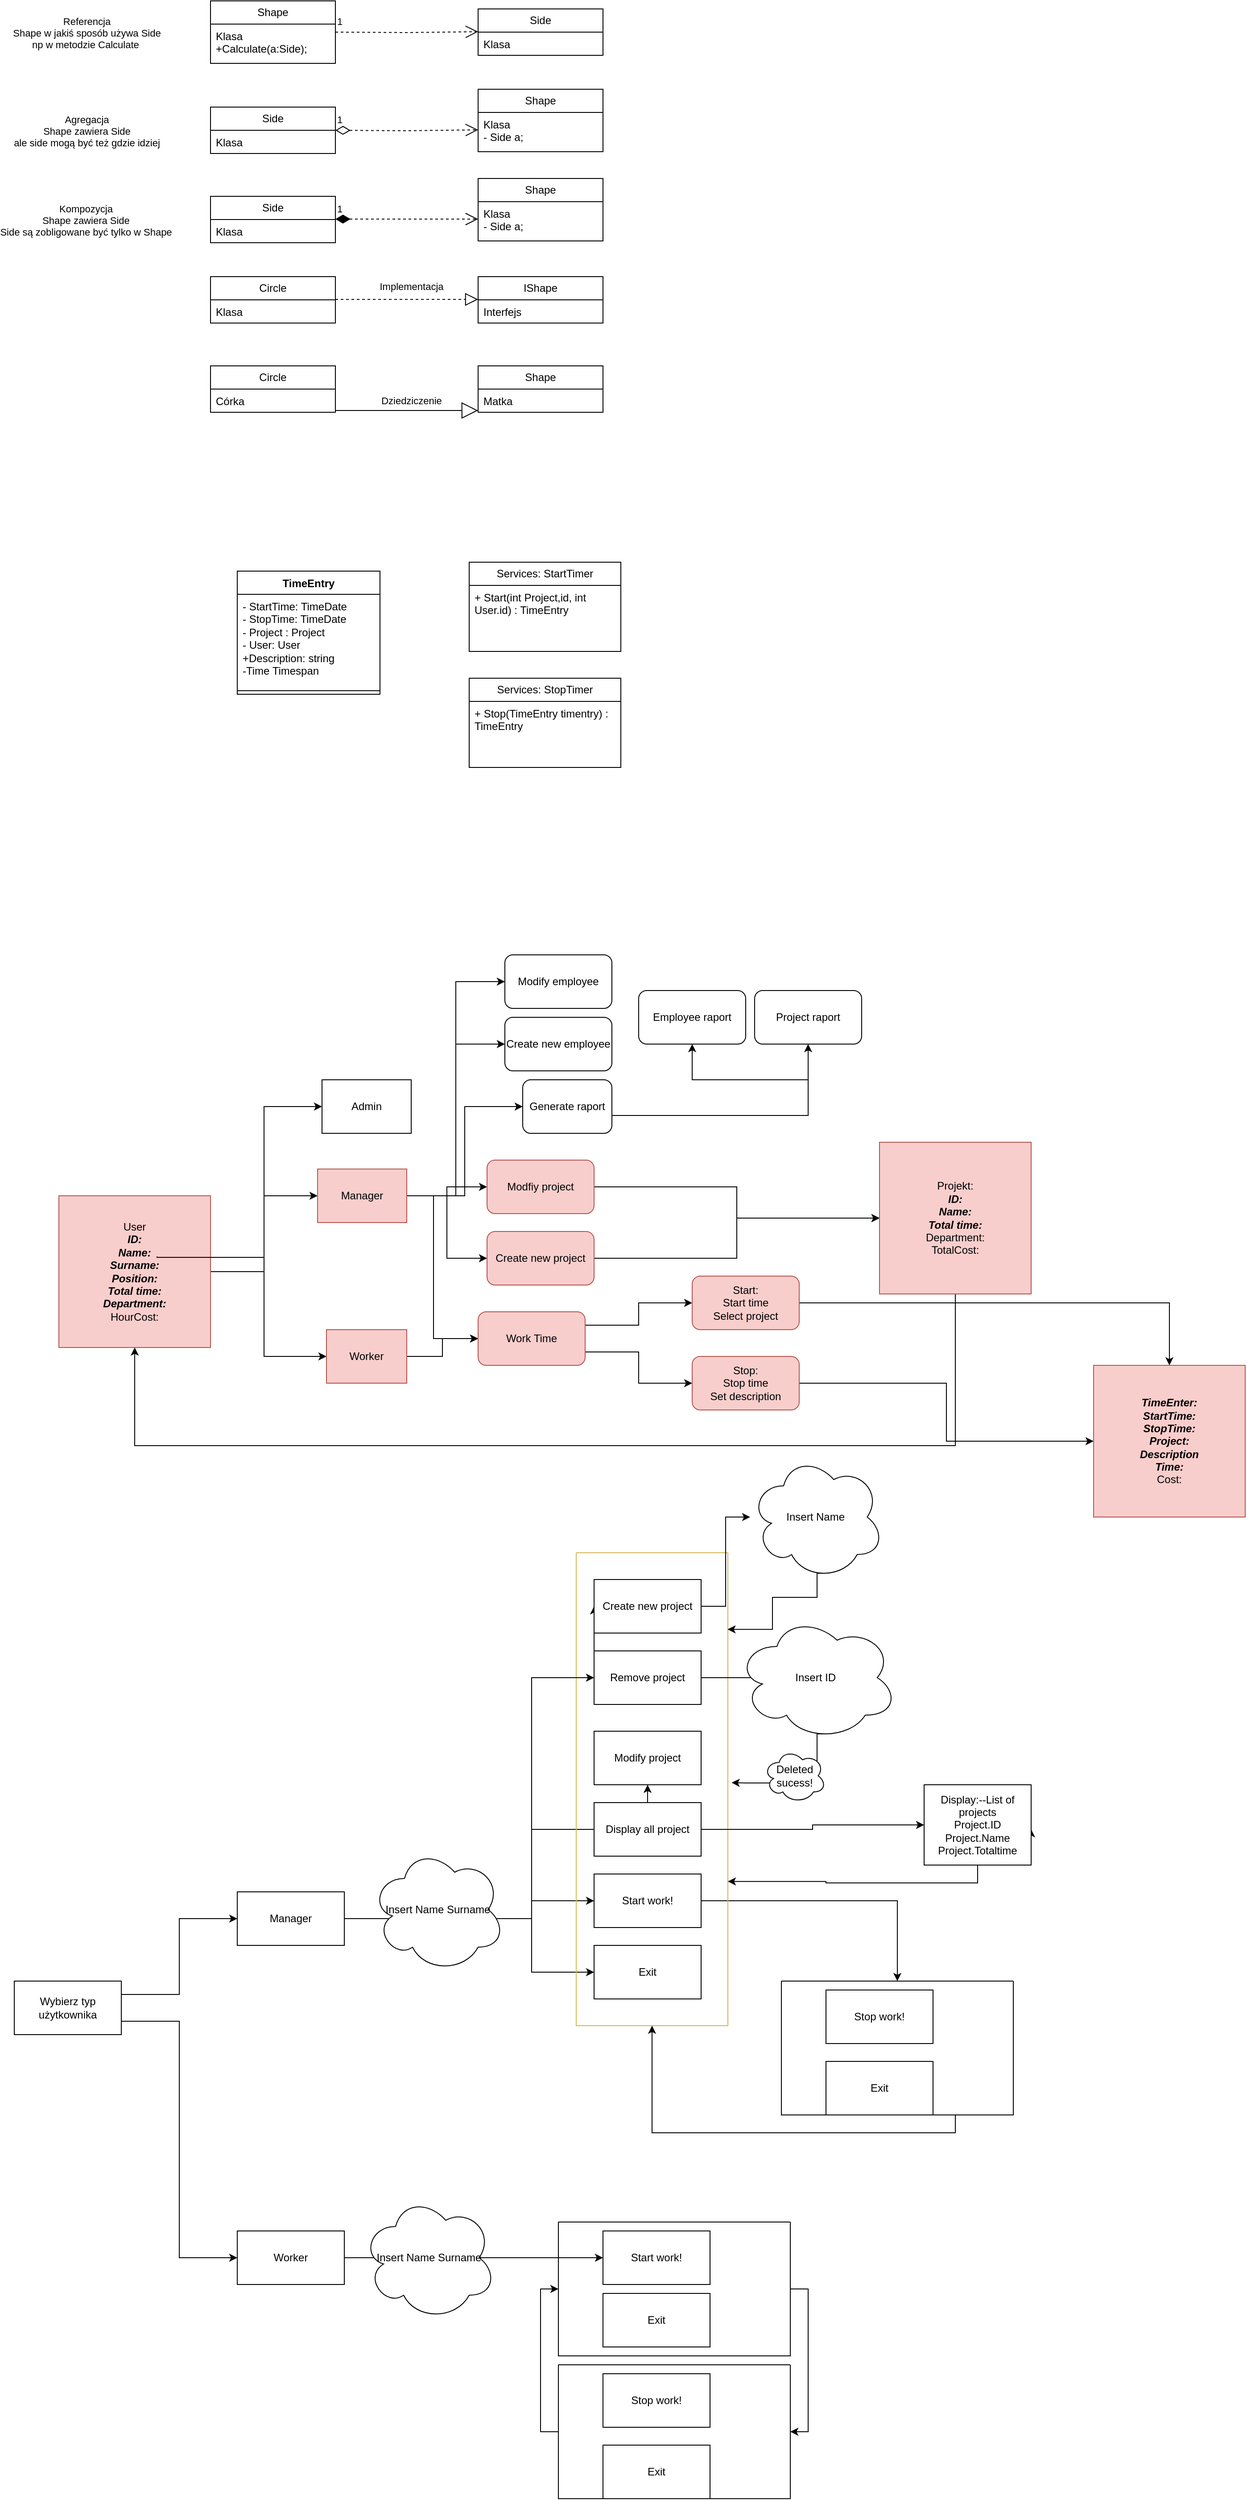 <mxfile version="22.1.21" type="github">
  <diagram name="Strona-1" id="yKga03g6jz8WkU559Z67">
    <mxGraphModel dx="1434" dy="3084" grid="1" gridSize="10" guides="1" tooltips="1" connect="1" arrows="1" fold="1" page="1" pageScale="1" pageWidth="827" pageHeight="1169" math="0" shadow="0">
      <root>
        <mxCell id="0" />
        <mxCell id="1" parent="0" />
        <mxCell id="QNOfKq-FGGehNb9AUrvW-5" style="edgeStyle=orthogonalEdgeStyle;rounded=0;orthogonalLoop=1;jettySize=auto;html=1;exitX=1;exitY=0.5;exitDx=0;exitDy=0;entryX=0;entryY=0.5;entryDx=0;entryDy=0;" parent="1" source="QNOfKq-FGGehNb9AUrvW-1" target="QNOfKq-FGGehNb9AUrvW-4" edge="1">
          <mxGeometry relative="1" as="geometry" />
        </mxCell>
        <mxCell id="QNOfKq-FGGehNb9AUrvW-7" style="edgeStyle=orthogonalEdgeStyle;rounded=0;orthogonalLoop=1;jettySize=auto;html=1;exitX=1;exitY=0.5;exitDx=0;exitDy=0;" parent="1" source="QNOfKq-FGGehNb9AUrvW-1" target="QNOfKq-FGGehNb9AUrvW-6" edge="1">
          <mxGeometry relative="1" as="geometry">
            <Array as="points">
              <mxPoint x="330" y="175" />
              <mxPoint x="330" y="270" />
            </Array>
          </mxGeometry>
        </mxCell>
        <mxCell id="QNOfKq-FGGehNb9AUrvW-1" value="User&lt;br&gt;&lt;b&gt;&lt;i&gt;ID:&lt;br&gt;Name:&lt;br&gt;Surname:&lt;br&gt;Position:&lt;br&gt;Total time:&lt;br&gt;Department:&lt;/i&gt;&lt;/b&gt;&lt;br&gt;HourCost:" style="rounded=0;whiteSpace=wrap;html=1;fillColor=#f8cecc;strokeColor=#b85450;" parent="1" vertex="1">
          <mxGeometry x="100" y="90" width="170" height="170" as="geometry" />
        </mxCell>
        <mxCell id="QNOfKq-FGGehNb9AUrvW-11" style="edgeStyle=orthogonalEdgeStyle;rounded=0;orthogonalLoop=1;jettySize=auto;html=1;exitX=1;exitY=0.5;exitDx=0;exitDy=0;entryX=0;entryY=0.5;entryDx=0;entryDy=0;" parent="1" source="QNOfKq-FGGehNb9AUrvW-4" target="QNOfKq-FGGehNb9AUrvW-9" edge="1">
          <mxGeometry relative="1" as="geometry">
            <Array as="points">
              <mxPoint x="520" y="90" />
              <mxPoint x="520" y="250" />
            </Array>
          </mxGeometry>
        </mxCell>
        <mxCell id="QNOfKq-FGGehNb9AUrvW-13" style="edgeStyle=orthogonalEdgeStyle;rounded=0;orthogonalLoop=1;jettySize=auto;html=1;exitX=1;exitY=0.5;exitDx=0;exitDy=0;entryX=0;entryY=0.5;entryDx=0;entryDy=0;" parent="1" source="QNOfKq-FGGehNb9AUrvW-4" target="QNOfKq-FGGehNb9AUrvW-12" edge="1">
          <mxGeometry relative="1" as="geometry" />
        </mxCell>
        <mxCell id="QNOfKq-FGGehNb9AUrvW-15" style="edgeStyle=orthogonalEdgeStyle;rounded=0;orthogonalLoop=1;jettySize=auto;html=1;exitX=1;exitY=0.5;exitDx=0;exitDy=0;entryX=0;entryY=0.5;entryDx=0;entryDy=0;" parent="1" source="QNOfKq-FGGehNb9AUrvW-4" target="QNOfKq-FGGehNb9AUrvW-14" edge="1">
          <mxGeometry relative="1" as="geometry" />
        </mxCell>
        <mxCell id="QNOfKq-FGGehNb9AUrvW-16" style="edgeStyle=orthogonalEdgeStyle;rounded=0;orthogonalLoop=1;jettySize=auto;html=1;exitX=1;exitY=0.5;exitDx=0;exitDy=0;entryX=0;entryY=0.5;entryDx=0;entryDy=0;" parent="1" source="QNOfKq-FGGehNb9AUrvW-4" target="QNOfKq-FGGehNb9AUrvW-17" edge="1">
          <mxGeometry relative="1" as="geometry">
            <mxPoint x="530.0" y="20" as="targetPoint" />
          </mxGeometry>
        </mxCell>
        <mxCell id="QNOfKq-FGGehNb9AUrvW-18" style="edgeStyle=orthogonalEdgeStyle;rounded=0;orthogonalLoop=1;jettySize=auto;html=1;exitX=1;exitY=0.5;exitDx=0;exitDy=0;entryX=0;entryY=0.5;entryDx=0;entryDy=0;" parent="1" source="QNOfKq-FGGehNb9AUrvW-4" target="QNOfKq-FGGehNb9AUrvW-19" edge="1">
          <mxGeometry relative="1" as="geometry">
            <mxPoint x="530" y="-70" as="targetPoint" />
          </mxGeometry>
        </mxCell>
        <mxCell id="QNOfKq-FGGehNb9AUrvW-26" style="edgeStyle=orthogonalEdgeStyle;rounded=0;orthogonalLoop=1;jettySize=auto;html=1;exitX=1;exitY=0.5;exitDx=0;exitDy=0;entryX=0;entryY=0.5;entryDx=0;entryDy=0;" parent="1" source="QNOfKq-FGGehNb9AUrvW-4" target="QNOfKq-FGGehNb9AUrvW-25" edge="1">
          <mxGeometry relative="1" as="geometry" />
        </mxCell>
        <mxCell id="QNOfKq-FGGehNb9AUrvW-4" value="Manager" style="rounded=0;whiteSpace=wrap;html=1;fillColor=#f8cecc;strokeColor=#b85450;" parent="1" vertex="1">
          <mxGeometry x="390" y="60" width="100" height="60" as="geometry" />
        </mxCell>
        <mxCell id="QNOfKq-FGGehNb9AUrvW-10" style="edgeStyle=orthogonalEdgeStyle;rounded=0;orthogonalLoop=1;jettySize=auto;html=1;exitX=1;exitY=0.5;exitDx=0;exitDy=0;" parent="1" source="QNOfKq-FGGehNb9AUrvW-6" target="QNOfKq-FGGehNb9AUrvW-9" edge="1">
          <mxGeometry relative="1" as="geometry" />
        </mxCell>
        <mxCell id="QNOfKq-FGGehNb9AUrvW-6" value="Worker" style="rounded=0;whiteSpace=wrap;html=1;fillColor=#f8cecc;strokeColor=#b85450;" parent="1" vertex="1">
          <mxGeometry x="400" y="240" width="90" height="60" as="geometry" />
        </mxCell>
        <mxCell id="QNOfKq-FGGehNb9AUrvW-30" style="edgeStyle=orthogonalEdgeStyle;rounded=0;orthogonalLoop=1;jettySize=auto;html=1;exitX=1;exitY=0.25;exitDx=0;exitDy=0;entryX=0;entryY=0.5;entryDx=0;entryDy=0;" parent="1" source="QNOfKq-FGGehNb9AUrvW-9" target="QNOfKq-FGGehNb9AUrvW-34" edge="1">
          <mxGeometry relative="1" as="geometry">
            <mxPoint x="760" y="235" as="targetPoint" />
          </mxGeometry>
        </mxCell>
        <mxCell id="QNOfKq-FGGehNb9AUrvW-31" style="edgeStyle=orthogonalEdgeStyle;rounded=0;orthogonalLoop=1;jettySize=auto;html=1;exitX=1;exitY=0.75;exitDx=0;exitDy=0;entryX=0;entryY=0.5;entryDx=0;entryDy=0;" parent="1" source="QNOfKq-FGGehNb9AUrvW-9" target="QNOfKq-FGGehNb9AUrvW-32" edge="1">
          <mxGeometry relative="1" as="geometry">
            <mxPoint x="760" y="265" as="targetPoint" />
          </mxGeometry>
        </mxCell>
        <mxCell id="QNOfKq-FGGehNb9AUrvW-9" value="Work Time" style="rounded=1;whiteSpace=wrap;html=1;fillColor=#f8cecc;strokeColor=#b85450;" parent="1" vertex="1">
          <mxGeometry x="570" y="220" width="120" height="60" as="geometry" />
        </mxCell>
        <mxCell id="QNOfKq-FGGehNb9AUrvW-24" style="edgeStyle=orthogonalEdgeStyle;rounded=0;orthogonalLoop=1;jettySize=auto;html=1;exitX=1;exitY=0.5;exitDx=0;exitDy=0;entryX=0;entryY=0.5;entryDx=0;entryDy=0;" parent="1" source="QNOfKq-FGGehNb9AUrvW-12" target="QNOfKq-FGGehNb9AUrvW-23" edge="1">
          <mxGeometry relative="1" as="geometry" />
        </mxCell>
        <mxCell id="QNOfKq-FGGehNb9AUrvW-12" value="Create new project" style="rounded=1;whiteSpace=wrap;html=1;fillColor=#f8cecc;strokeColor=#b85450;" parent="1" vertex="1">
          <mxGeometry x="580" y="130" width="120" height="60" as="geometry" />
        </mxCell>
        <mxCell id="QNOfKq-FGGehNb9AUrvW-35" style="edgeStyle=orthogonalEdgeStyle;rounded=0;orthogonalLoop=1;jettySize=auto;html=1;exitX=1;exitY=0.5;exitDx=0;exitDy=0;entryX=0;entryY=0.5;entryDx=0;entryDy=0;" parent="1" source="QNOfKq-FGGehNb9AUrvW-14" target="QNOfKq-FGGehNb9AUrvW-23" edge="1">
          <mxGeometry relative="1" as="geometry">
            <Array as="points">
              <mxPoint x="860" y="80" />
              <mxPoint x="860" y="115" />
            </Array>
          </mxGeometry>
        </mxCell>
        <mxCell id="QNOfKq-FGGehNb9AUrvW-14" value="Modfiy project" style="rounded=1;whiteSpace=wrap;html=1;fillColor=#f8cecc;strokeColor=#b85450;" parent="1" vertex="1">
          <mxGeometry x="580" y="50" width="120" height="60" as="geometry" />
        </mxCell>
        <mxCell id="QNOfKq-FGGehNb9AUrvW-22" style="edgeStyle=orthogonalEdgeStyle;rounded=0;orthogonalLoop=1;jettySize=auto;html=1;exitX=1;exitY=0.5;exitDx=0;exitDy=0;entryX=0.5;entryY=1;entryDx=0;entryDy=0;" parent="1" source="QNOfKq-FGGehNb9AUrvW-17" target="QNOfKq-FGGehNb9AUrvW-28" edge="1">
          <mxGeometry relative="1" as="geometry">
            <Array as="points">
              <mxPoint x="940" />
              <mxPoint x="940" y="-40" />
              <mxPoint x="810" y="-40" />
            </Array>
          </mxGeometry>
        </mxCell>
        <mxCell id="QNOfKq-FGGehNb9AUrvW-29" style="edgeStyle=orthogonalEdgeStyle;rounded=0;orthogonalLoop=1;jettySize=auto;html=1;exitX=1;exitY=0.5;exitDx=0;exitDy=0;entryX=0.5;entryY=1;entryDx=0;entryDy=0;" parent="1" source="QNOfKq-FGGehNb9AUrvW-17" target="QNOfKq-FGGehNb9AUrvW-21" edge="1">
          <mxGeometry relative="1" as="geometry">
            <Array as="points">
              <mxPoint x="720" />
              <mxPoint x="940" />
            </Array>
          </mxGeometry>
        </mxCell>
        <mxCell id="QNOfKq-FGGehNb9AUrvW-17" value="Generate raport" style="rounded=1;whiteSpace=wrap;html=1;" parent="1" vertex="1">
          <mxGeometry x="620" y="-40" width="100" height="60" as="geometry" />
        </mxCell>
        <mxCell id="QNOfKq-FGGehNb9AUrvW-19" value="Create new employee" style="rounded=1;whiteSpace=wrap;html=1;" parent="1" vertex="1">
          <mxGeometry x="600" y="-110" width="120" height="60" as="geometry" />
        </mxCell>
        <mxCell id="QNOfKq-FGGehNb9AUrvW-21" value="Project raport" style="rounded=1;whiteSpace=wrap;html=1;" parent="1" vertex="1">
          <mxGeometry x="880" y="-140" width="120" height="60" as="geometry" />
        </mxCell>
        <mxCell id="QNOfKq-FGGehNb9AUrvW-27" style="edgeStyle=orthogonalEdgeStyle;rounded=0;orthogonalLoop=1;jettySize=auto;html=1;exitX=0.5;exitY=1;exitDx=0;exitDy=0;entryX=0.5;entryY=1;entryDx=0;entryDy=0;" parent="1" source="QNOfKq-FGGehNb9AUrvW-23" target="QNOfKq-FGGehNb9AUrvW-1" edge="1">
          <mxGeometry relative="1" as="geometry">
            <Array as="points">
              <mxPoint x="1105" y="370" />
              <mxPoint x="185" y="370" />
            </Array>
          </mxGeometry>
        </mxCell>
        <mxCell id="QNOfKq-FGGehNb9AUrvW-23" value="Projekt:&lt;br&gt;&lt;i style=&quot;font-weight: bold;&quot;&gt;ID:&lt;/i&gt;&lt;br&gt;&lt;i style=&quot;font-weight: bold;&quot;&gt;Name:&lt;/i&gt;&lt;br&gt;&lt;i style=&quot;font-weight: bold;&quot;&gt;Total time:&lt;/i&gt;&lt;br&gt;Department:&lt;br&gt;TotalCost:" style="rounded=0;whiteSpace=wrap;html=1;fillColor=#f8cecc;strokeColor=#b85450;" parent="1" vertex="1">
          <mxGeometry x="1020" y="30" width="170" height="170" as="geometry" />
        </mxCell>
        <mxCell id="QNOfKq-FGGehNb9AUrvW-25" value="Modify employee" style="rounded=1;whiteSpace=wrap;html=1;" parent="1" vertex="1">
          <mxGeometry x="600" y="-180" width="120" height="60" as="geometry" />
        </mxCell>
        <mxCell id="QNOfKq-FGGehNb9AUrvW-28" value="Employee raport" style="rounded=1;whiteSpace=wrap;html=1;" parent="1" vertex="1">
          <mxGeometry x="750" y="-140" width="120" height="60" as="geometry" />
        </mxCell>
        <mxCell id="QNOfKq-FGGehNb9AUrvW-38" style="edgeStyle=orthogonalEdgeStyle;rounded=0;orthogonalLoop=1;jettySize=auto;html=1;exitX=1;exitY=0.5;exitDx=0;exitDy=0;" parent="1" source="QNOfKq-FGGehNb9AUrvW-32" target="QNOfKq-FGGehNb9AUrvW-36" edge="1">
          <mxGeometry relative="1" as="geometry" />
        </mxCell>
        <mxCell id="QNOfKq-FGGehNb9AUrvW-32" value="Stop:&lt;br&gt;Stop time&lt;br&gt;Set description" style="rounded=1;whiteSpace=wrap;html=1;fillColor=#f8cecc;strokeColor=#b85450;" parent="1" vertex="1">
          <mxGeometry x="810" y="270" width="120" height="60" as="geometry" />
        </mxCell>
        <mxCell id="QNOfKq-FGGehNb9AUrvW-37" style="edgeStyle=orthogonalEdgeStyle;rounded=0;orthogonalLoop=1;jettySize=auto;html=1;exitX=1;exitY=0.5;exitDx=0;exitDy=0;" parent="1" source="QNOfKq-FGGehNb9AUrvW-34" target="QNOfKq-FGGehNb9AUrvW-36" edge="1">
          <mxGeometry relative="1" as="geometry" />
        </mxCell>
        <mxCell id="QNOfKq-FGGehNb9AUrvW-34" value="Start:&lt;br&gt;Start time&lt;br&gt;Select project" style="rounded=1;whiteSpace=wrap;html=1;fillColor=#f8cecc;strokeColor=#b85450;" parent="1" vertex="1">
          <mxGeometry x="810" y="180" width="120" height="60" as="geometry" />
        </mxCell>
        <mxCell id="QNOfKq-FGGehNb9AUrvW-36" value="&lt;b&gt;&lt;i&gt;TimeEnter:&lt;br&gt;StartTime:&lt;br&gt;StopTime:&lt;br&gt;Project:&lt;br&gt;Description&lt;br&gt;Time:&lt;/i&gt;&lt;/b&gt;&lt;br&gt;Cost:" style="rounded=0;whiteSpace=wrap;html=1;fillColor=#f8cecc;strokeColor=#b85450;" parent="1" vertex="1">
          <mxGeometry x="1260" y="280" width="170" height="170" as="geometry" />
        </mxCell>
        <mxCell id="QNOfKq-FGGehNb9AUrvW-39" value="Admin" style="rounded=0;whiteSpace=wrap;html=1;" parent="1" vertex="1">
          <mxGeometry x="395" y="-40" width="100" height="60" as="geometry" />
        </mxCell>
        <mxCell id="QNOfKq-FGGehNb9AUrvW-40" style="edgeStyle=orthogonalEdgeStyle;rounded=0;orthogonalLoop=1;jettySize=auto;html=1;exitX=1;exitY=0.5;exitDx=0;exitDy=0;entryX=0;entryY=0.5;entryDx=0;entryDy=0;" parent="1" target="QNOfKq-FGGehNb9AUrvW-39" edge="1">
          <mxGeometry relative="1" as="geometry">
            <mxPoint x="210" y="157.98" as="sourcePoint" />
            <mxPoint x="310" y="-40" as="targetPoint" />
            <Array as="points">
              <mxPoint x="210" y="159" />
              <mxPoint x="330" y="159" />
              <mxPoint x="330" y="-10" />
            </Array>
          </mxGeometry>
        </mxCell>
        <mxCell id="SCXQhNfWWqAkwV2kOfwK-6" style="edgeStyle=orthogonalEdgeStyle;rounded=0;orthogonalLoop=1;jettySize=auto;html=1;exitX=1;exitY=0.25;exitDx=0;exitDy=0;entryX=0;entryY=0.5;entryDx=0;entryDy=0;" parent="1" source="SCXQhNfWWqAkwV2kOfwK-1" target="SCXQhNfWWqAkwV2kOfwK-2" edge="1">
          <mxGeometry relative="1" as="geometry" />
        </mxCell>
        <mxCell id="SCXQhNfWWqAkwV2kOfwK-7" style="edgeStyle=orthogonalEdgeStyle;rounded=0;orthogonalLoop=1;jettySize=auto;html=1;exitX=1;exitY=0.75;exitDx=0;exitDy=0;entryX=0;entryY=0.5;entryDx=0;entryDy=0;" parent="1" source="SCXQhNfWWqAkwV2kOfwK-1" target="SCXQhNfWWqAkwV2kOfwK-3" edge="1">
          <mxGeometry relative="1" as="geometry" />
        </mxCell>
        <mxCell id="SCXQhNfWWqAkwV2kOfwK-1" value="Wybierz typ użytkownika" style="rounded=0;whiteSpace=wrap;html=1;" parent="1" vertex="1">
          <mxGeometry x="50" y="970" width="120" height="60" as="geometry" />
        </mxCell>
        <mxCell id="SCXQhNfWWqAkwV2kOfwK-11" style="edgeStyle=orthogonalEdgeStyle;rounded=0;orthogonalLoop=1;jettySize=auto;html=1;exitX=1;exitY=0.5;exitDx=0;exitDy=0;entryX=0;entryY=0.5;entryDx=0;entryDy=0;" parent="1" source="SCXQhNfWWqAkwV2kOfwK-2" target="SCXQhNfWWqAkwV2kOfwK-8" edge="1">
          <mxGeometry relative="1" as="geometry">
            <Array as="points">
              <mxPoint x="630" y="900" />
              <mxPoint x="630" y="630" />
            </Array>
          </mxGeometry>
        </mxCell>
        <mxCell id="SCXQhNfWWqAkwV2kOfwK-12" style="edgeStyle=orthogonalEdgeStyle;rounded=0;orthogonalLoop=1;jettySize=auto;html=1;exitX=1;exitY=0.5;exitDx=0;exitDy=0;" parent="1" source="SCXQhNfWWqAkwV2kOfwK-2" target="SCXQhNfWWqAkwV2kOfwK-9" edge="1">
          <mxGeometry relative="1" as="geometry">
            <Array as="points">
              <mxPoint x="630" y="900" />
              <mxPoint x="630" y="800" />
            </Array>
          </mxGeometry>
        </mxCell>
        <mxCell id="SCXQhNfWWqAkwV2kOfwK-13" style="edgeStyle=orthogonalEdgeStyle;rounded=0;orthogonalLoop=1;jettySize=auto;html=1;exitX=1;exitY=0.5;exitDx=0;exitDy=0;entryX=0;entryY=0.5;entryDx=0;entryDy=0;" parent="1" source="SCXQhNfWWqAkwV2kOfwK-2" target="SCXQhNfWWqAkwV2kOfwK-10" edge="1">
          <mxGeometry relative="1" as="geometry">
            <Array as="points">
              <mxPoint x="630" y="900" />
              <mxPoint x="630" y="880" />
            </Array>
          </mxGeometry>
        </mxCell>
        <mxCell id="SCXQhNfWWqAkwV2kOfwK-23" style="edgeStyle=orthogonalEdgeStyle;rounded=0;orthogonalLoop=1;jettySize=auto;html=1;exitX=1;exitY=0.5;exitDx=0;exitDy=0;entryX=0;entryY=0.5;entryDx=0;entryDy=0;" parent="1" source="SCXQhNfWWqAkwV2kOfwK-2" target="SCXQhNfWWqAkwV2kOfwK-22" edge="1">
          <mxGeometry relative="1" as="geometry">
            <Array as="points">
              <mxPoint x="630" y="900" />
              <mxPoint x="630" y="960" />
            </Array>
          </mxGeometry>
        </mxCell>
        <mxCell id="SCXQhNfWWqAkwV2kOfwK-2" value="Manager" style="rounded=0;whiteSpace=wrap;html=1;" parent="1" vertex="1">
          <mxGeometry x="300" y="870" width="120" height="60" as="geometry" />
        </mxCell>
        <mxCell id="SCXQhNfWWqAkwV2kOfwK-15" style="edgeStyle=orthogonalEdgeStyle;rounded=0;orthogonalLoop=1;jettySize=auto;html=1;exitX=1;exitY=0.5;exitDx=0;exitDy=0;entryX=0;entryY=0.5;entryDx=0;entryDy=0;" parent="1" source="SCXQhNfWWqAkwV2kOfwK-3" target="SCXQhNfWWqAkwV2kOfwK-14" edge="1">
          <mxGeometry relative="1" as="geometry" />
        </mxCell>
        <mxCell id="SCXQhNfWWqAkwV2kOfwK-3" value="Worker" style="rounded=0;whiteSpace=wrap;html=1;" parent="1" vertex="1">
          <mxGeometry x="300" y="1250" width="120" height="60" as="geometry" />
        </mxCell>
        <mxCell id="SCXQhNfWWqAkwV2kOfwK-59" style="edgeStyle=orthogonalEdgeStyle;rounded=0;orthogonalLoop=1;jettySize=auto;html=1;exitX=1;exitY=0.5;exitDx=0;exitDy=0;entryX=0.5;entryY=0;entryDx=0;entryDy=0;" parent="1" source="SCXQhNfWWqAkwV2kOfwK-10" target="SCXQhNfWWqAkwV2kOfwK-58" edge="1">
          <mxGeometry relative="1" as="geometry" />
        </mxCell>
        <mxCell id="SCXQhNfWWqAkwV2kOfwK-10" value="Start work!" style="rounded=0;whiteSpace=wrap;html=1;" parent="1" vertex="1">
          <mxGeometry x="700" y="850" width="120" height="60" as="geometry" />
        </mxCell>
        <mxCell id="SCXQhNfWWqAkwV2kOfwK-14" value="Start work!" style="rounded=0;whiteSpace=wrap;html=1;" parent="1" vertex="1">
          <mxGeometry x="710" y="1250" width="120" height="60" as="geometry" />
        </mxCell>
        <mxCell id="SCXQhNfWWqAkwV2kOfwK-16" value="Stop work!" style="rounded=0;whiteSpace=wrap;html=1;" parent="1" vertex="1">
          <mxGeometry x="710" y="1410" width="120" height="60" as="geometry" />
        </mxCell>
        <mxCell id="SCXQhNfWWqAkwV2kOfwK-20" value="Exit" style="rounded=0;whiteSpace=wrap;html=1;" parent="1" vertex="1">
          <mxGeometry x="710" y="1490" width="120" height="60" as="geometry" />
        </mxCell>
        <mxCell id="SCXQhNfWWqAkwV2kOfwK-22" value="Exit" style="rounded=0;whiteSpace=wrap;html=1;" parent="1" vertex="1">
          <mxGeometry x="700" y="930" width="120" height="60" as="geometry" />
        </mxCell>
        <mxCell id="SCXQhNfWWqAkwV2kOfwK-24" value="" style="swimlane;startSize=0;fillColor=#fff2cc;strokeColor=#d6b656;" parent="1" vertex="1">
          <mxGeometry x="680" y="490" width="170" height="530" as="geometry" />
        </mxCell>
        <mxCell id="SCXQhNfWWqAkwV2kOfwK-8" value="Create new project" style="rounded=0;whiteSpace=wrap;html=1;" parent="SCXQhNfWWqAkwV2kOfwK-24" vertex="1">
          <mxGeometry x="20" y="30" width="120" height="60" as="geometry" />
        </mxCell>
        <mxCell id="SCXQhNfWWqAkwV2kOfwK-9" value="Modify project" style="rounded=0;whiteSpace=wrap;html=1;" parent="SCXQhNfWWqAkwV2kOfwK-24" vertex="1">
          <mxGeometry x="20" y="200" width="120" height="60" as="geometry" />
        </mxCell>
        <mxCell id="SCXQhNfWWqAkwV2kOfwK-42" style="edgeStyle=orthogonalEdgeStyle;rounded=0;orthogonalLoop=1;jettySize=auto;html=1;exitX=1;exitY=0.5;exitDx=0;exitDy=0;" parent="SCXQhNfWWqAkwV2kOfwK-24" source="SCXQhNfWWqAkwV2kOfwK-38" edge="1">
          <mxGeometry relative="1" as="geometry">
            <mxPoint x="330" y="140" as="targetPoint" />
          </mxGeometry>
        </mxCell>
        <mxCell id="SCXQhNfWWqAkwV2kOfwK-38" value="Remove project" style="rounded=0;whiteSpace=wrap;html=1;" parent="SCXQhNfWWqAkwV2kOfwK-24" vertex="1">
          <mxGeometry x="20" y="110" width="120" height="60" as="geometry" />
        </mxCell>
        <mxCell id="SCXQhNfWWqAkwV2kOfwK-44" style="edgeStyle=orthogonalEdgeStyle;rounded=0;orthogonalLoop=1;jettySize=auto;html=1;exitX=1;exitY=0.5;exitDx=0;exitDy=0;" parent="SCXQhNfWWqAkwV2kOfwK-24" source="SCXQhNfWWqAkwV2kOfwK-45" edge="1">
          <mxGeometry relative="1" as="geometry">
            <mxPoint x="510" y="309.833" as="targetPoint" />
            <Array as="points">
              <mxPoint x="510" y="320" />
              <mxPoint x="510" y="320" />
            </Array>
          </mxGeometry>
        </mxCell>
        <mxCell id="SCXQhNfWWqAkwV2kOfwK-43" value="Display all project" style="rounded=0;whiteSpace=wrap;html=1;" parent="SCXQhNfWWqAkwV2kOfwK-24" vertex="1">
          <mxGeometry x="20" y="280" width="120" height="60" as="geometry" />
        </mxCell>
        <mxCell id="SCXQhNfWWqAkwV2kOfwK-45" value="Display:--List of projects&lt;br&gt;Project.ID&lt;br&gt;Project.Name&lt;br&gt;Project.Totaltime" style="rounded=0;whiteSpace=wrap;html=1;" parent="SCXQhNfWWqAkwV2kOfwK-24" vertex="1">
          <mxGeometry x="390" y="260" width="120" height="90" as="geometry" />
        </mxCell>
        <mxCell id="SCXQhNfWWqAkwV2kOfwK-46" value="" style="edgeStyle=orthogonalEdgeStyle;rounded=0;orthogonalLoop=1;jettySize=auto;html=1;exitX=1;exitY=0.5;exitDx=0;exitDy=0;" parent="SCXQhNfWWqAkwV2kOfwK-24" source="SCXQhNfWWqAkwV2kOfwK-43" target="SCXQhNfWWqAkwV2kOfwK-45" edge="1">
          <mxGeometry relative="1" as="geometry">
            <mxPoint x="1190" y="799.833" as="targetPoint" />
            <mxPoint x="820" y="800" as="sourcePoint" />
          </mxGeometry>
        </mxCell>
        <mxCell id="SCXQhNfWWqAkwV2kOfwK-61" style="edgeStyle=orthogonalEdgeStyle;rounded=0;orthogonalLoop=1;jettySize=auto;html=1;exitX=0.5;exitY=1;exitDx=0;exitDy=0;entryX=1;entryY=0.695;entryDx=0;entryDy=0;entryPerimeter=0;" parent="SCXQhNfWWqAkwV2kOfwK-24" source="SCXQhNfWWqAkwV2kOfwK-45" target="SCXQhNfWWqAkwV2kOfwK-24" edge="1">
          <mxGeometry relative="1" as="geometry" />
        </mxCell>
        <mxCell id="SCXQhNfWWqAkwV2kOfwK-25" value="Exit" style="rounded=0;whiteSpace=wrap;html=1;" parent="1" vertex="1">
          <mxGeometry x="710" y="1320" width="120" height="60" as="geometry" />
        </mxCell>
        <mxCell id="SCXQhNfWWqAkwV2kOfwK-34" style="edgeStyle=orthogonalEdgeStyle;rounded=0;orthogonalLoop=1;jettySize=auto;html=1;exitX=1;exitY=0.5;exitDx=0;exitDy=0;entryX=1;entryY=0.5;entryDx=0;entryDy=0;" parent="1" source="SCXQhNfWWqAkwV2kOfwK-26" target="SCXQhNfWWqAkwV2kOfwK-27" edge="1">
          <mxGeometry relative="1" as="geometry">
            <mxPoint x="990" y="1480" as="targetPoint" />
          </mxGeometry>
        </mxCell>
        <mxCell id="SCXQhNfWWqAkwV2kOfwK-26" value="" style="swimlane;startSize=0;" parent="1" vertex="1">
          <mxGeometry x="660" y="1240" width="260" height="150" as="geometry" />
        </mxCell>
        <mxCell id="SCXQhNfWWqAkwV2kOfwK-35" style="edgeStyle=orthogonalEdgeStyle;rounded=0;orthogonalLoop=1;jettySize=auto;html=1;exitX=0;exitY=0.5;exitDx=0;exitDy=0;entryX=0;entryY=0.5;entryDx=0;entryDy=0;" parent="1" source="SCXQhNfWWqAkwV2kOfwK-27" target="SCXQhNfWWqAkwV2kOfwK-26" edge="1">
          <mxGeometry relative="1" as="geometry" />
        </mxCell>
        <mxCell id="SCXQhNfWWqAkwV2kOfwK-27" value="" style="swimlane;startSize=0;" parent="1" vertex="1">
          <mxGeometry x="660" y="1400" width="260" height="150" as="geometry" />
        </mxCell>
        <mxCell id="SCXQhNfWWqAkwV2kOfwK-39" style="edgeStyle=orthogonalEdgeStyle;rounded=0;orthogonalLoop=1;jettySize=auto;html=1;exitX=0.875;exitY=0.5;exitDx=0;exitDy=0;exitPerimeter=0;entryX=0;entryY=0.5;entryDx=0;entryDy=0;" parent="1" source="SCXQhNfWWqAkwV2kOfwK-29" target="SCXQhNfWWqAkwV2kOfwK-38" edge="1">
          <mxGeometry relative="1" as="geometry">
            <Array as="points">
              <mxPoint x="581" y="900" />
              <mxPoint x="630" y="900" />
              <mxPoint x="630" y="630" />
            </Array>
          </mxGeometry>
        </mxCell>
        <mxCell id="SCXQhNfWWqAkwV2kOfwK-29" value="Insert Name Surname" style="ellipse;shape=cloud;whiteSpace=wrap;html=1;" parent="1" vertex="1">
          <mxGeometry x="450" y="820" width="150" height="140" as="geometry" />
        </mxCell>
        <mxCell id="SCXQhNfWWqAkwV2kOfwK-30" value="Insert Name Surname" style="ellipse;shape=cloud;whiteSpace=wrap;html=1;" parent="1" vertex="1">
          <mxGeometry x="440" y="1210" width="150" height="140" as="geometry" />
        </mxCell>
        <mxCell id="SCXQhNfWWqAkwV2kOfwK-31" value="Insert ID&amp;nbsp;&lt;br&gt;" style="ellipse;shape=cloud;whiteSpace=wrap;html=1;" parent="1" vertex="1">
          <mxGeometry x="860" y="560" width="180" height="140" as="geometry" />
        </mxCell>
        <mxCell id="SCXQhNfWWqAkwV2kOfwK-48" value="Insert Name&amp;nbsp;" style="ellipse;shape=cloud;whiteSpace=wrap;html=1;" parent="1" vertex="1">
          <mxGeometry x="875" y="380" width="150" height="140" as="geometry" />
        </mxCell>
        <mxCell id="SCXQhNfWWqAkwV2kOfwK-49" style="edgeStyle=orthogonalEdgeStyle;rounded=0;orthogonalLoop=1;jettySize=auto;html=1;exitX=0.55;exitY=0.95;exitDx=0;exitDy=0;exitPerimeter=0;entryX=1.025;entryY=0.486;entryDx=0;entryDy=0;entryPerimeter=0;" parent="1" source="SCXQhNfWWqAkwV2kOfwK-31" target="SCXQhNfWWqAkwV2kOfwK-24" edge="1">
          <mxGeometry relative="1" as="geometry">
            <Array as="points">
              <mxPoint x="950" y="693" />
              <mxPoint x="950" y="748" />
              <mxPoint x="870" y="748" />
            </Array>
          </mxGeometry>
        </mxCell>
        <mxCell id="SCXQhNfWWqAkwV2kOfwK-50" value="Deleted sucess!" style="ellipse;shape=cloud;whiteSpace=wrap;html=1;" parent="1" vertex="1">
          <mxGeometry x="890" y="710" width="70" height="60" as="geometry" />
        </mxCell>
        <mxCell id="SCXQhNfWWqAkwV2kOfwK-51" style="edgeStyle=orthogonalEdgeStyle;rounded=0;orthogonalLoop=1;jettySize=auto;html=1;exitX=1;exitY=0.5;exitDx=0;exitDy=0;" parent="1" source="SCXQhNfWWqAkwV2kOfwK-8" target="SCXQhNfWWqAkwV2kOfwK-48" edge="1">
          <mxGeometry relative="1" as="geometry" />
        </mxCell>
        <mxCell id="SCXQhNfWWqAkwV2kOfwK-52" style="edgeStyle=orthogonalEdgeStyle;rounded=0;orthogonalLoop=1;jettySize=auto;html=1;exitX=0.55;exitY=0.95;exitDx=0;exitDy=0;exitPerimeter=0;entryX=0.998;entryY=0.162;entryDx=0;entryDy=0;entryPerimeter=0;" parent="1" source="SCXQhNfWWqAkwV2kOfwK-48" target="SCXQhNfWWqAkwV2kOfwK-24" edge="1">
          <mxGeometry relative="1" as="geometry">
            <Array as="points">
              <mxPoint x="950" y="513" />
              <mxPoint x="950" y="540" />
              <mxPoint x="900" y="540" />
              <mxPoint x="900" y="576" />
            </Array>
          </mxGeometry>
        </mxCell>
        <mxCell id="SCXQhNfWWqAkwV2kOfwK-56" value="Stop work!" style="rounded=0;whiteSpace=wrap;html=1;" parent="1" vertex="1">
          <mxGeometry x="960" y="980" width="120" height="60" as="geometry" />
        </mxCell>
        <mxCell id="SCXQhNfWWqAkwV2kOfwK-57" value="Exit" style="rounded=0;whiteSpace=wrap;html=1;" parent="1" vertex="1">
          <mxGeometry x="960" y="1060" width="120" height="60" as="geometry" />
        </mxCell>
        <mxCell id="SCXQhNfWWqAkwV2kOfwK-60" style="edgeStyle=orthogonalEdgeStyle;rounded=0;orthogonalLoop=1;jettySize=auto;html=1;exitX=0.75;exitY=1;exitDx=0;exitDy=0;entryX=0.5;entryY=1;entryDx=0;entryDy=0;" parent="1" source="SCXQhNfWWqAkwV2kOfwK-58" target="SCXQhNfWWqAkwV2kOfwK-24" edge="1">
          <mxGeometry relative="1" as="geometry" />
        </mxCell>
        <mxCell id="SCXQhNfWWqAkwV2kOfwK-58" value="" style="swimlane;startSize=0;" parent="1" vertex="1">
          <mxGeometry x="910" y="970" width="260" height="150" as="geometry" />
        </mxCell>
        <mxCell id="cQKYTx05mYOsWUVWVH_U-2" value="TimeEntry" style="swimlane;fontStyle=1;align=center;verticalAlign=top;childLayout=stackLayout;horizontal=1;startSize=26;horizontalStack=0;resizeParent=1;resizeParentMax=0;resizeLast=0;collapsible=1;marginBottom=0;whiteSpace=wrap;html=1;" parent="1" vertex="1">
          <mxGeometry x="300" y="-610" width="160" height="138" as="geometry">
            <mxRectangle x="350" y="-627" width="100" height="30" as="alternateBounds" />
          </mxGeometry>
        </mxCell>
        <mxCell id="cQKYTx05mYOsWUVWVH_U-3" value="- StartTime: TimeDate&lt;br&gt;- StopTime: TimeDate&lt;br&gt;- Project : Project&lt;br&gt;- User: User&lt;br&gt;+Description: string&lt;br&gt;-Time Timespan&lt;br&gt;" style="text;strokeColor=none;fillColor=none;align=left;verticalAlign=top;spacingLeft=4;spacingRight=4;overflow=hidden;rotatable=0;points=[[0,0.5],[1,0.5]];portConstraint=eastwest;whiteSpace=wrap;html=1;" parent="cQKYTx05mYOsWUVWVH_U-2" vertex="1">
          <mxGeometry y="26" width="160" height="104" as="geometry" />
        </mxCell>
        <mxCell id="cQKYTx05mYOsWUVWVH_U-4" value="" style="line;strokeWidth=1;fillColor=none;align=left;verticalAlign=middle;spacingTop=-1;spacingLeft=3;spacingRight=3;rotatable=0;labelPosition=right;points=[];portConstraint=eastwest;strokeColor=inherit;" parent="cQKYTx05mYOsWUVWVH_U-2" vertex="1">
          <mxGeometry y="130" width="160" height="8" as="geometry" />
        </mxCell>
        <mxCell id="cQKYTx05mYOsWUVWVH_U-10" value="Services: StartTimer" style="swimlane;fontStyle=0;childLayout=stackLayout;horizontal=1;startSize=26;fillColor=none;horizontalStack=0;resizeParent=1;resizeParentMax=0;resizeLast=0;collapsible=1;marginBottom=0;whiteSpace=wrap;html=1;" parent="1" vertex="1">
          <mxGeometry x="560" y="-620" width="170" height="100" as="geometry" />
        </mxCell>
        <mxCell id="cQKYTx05mYOsWUVWVH_U-11" value="+ Start(int Project,id, int User.id) : TimeEntry" style="text;strokeColor=none;fillColor=none;align=left;verticalAlign=top;spacingLeft=4;spacingRight=4;overflow=hidden;rotatable=0;points=[[0,0.5],[1,0.5]];portConstraint=eastwest;whiteSpace=wrap;html=1;" parent="cQKYTx05mYOsWUVWVH_U-10" vertex="1">
          <mxGeometry y="26" width="170" height="74" as="geometry" />
        </mxCell>
        <mxCell id="cQKYTx05mYOsWUVWVH_U-19" value="Services: StopTimer" style="swimlane;fontStyle=0;childLayout=stackLayout;horizontal=1;startSize=26;fillColor=none;horizontalStack=0;resizeParent=1;resizeParentMax=0;resizeLast=0;collapsible=1;marginBottom=0;whiteSpace=wrap;html=1;" parent="1" vertex="1">
          <mxGeometry x="560" y="-490" width="170" height="100" as="geometry" />
        </mxCell>
        <mxCell id="cQKYTx05mYOsWUVWVH_U-20" value="+ Stop(TimeEntry timentry) : TimeEntry" style="text;strokeColor=none;fillColor=none;align=left;verticalAlign=top;spacingLeft=4;spacingRight=4;overflow=hidden;rotatable=0;points=[[0,0.5],[1,0.5]];portConstraint=eastwest;whiteSpace=wrap;html=1;" parent="cQKYTx05mYOsWUVWVH_U-19" vertex="1">
          <mxGeometry y="26" width="170" height="74" as="geometry" />
        </mxCell>
        <mxCell id="cQKYTx05mYOsWUVWVH_U-21" value="" style="endArrow=block;endSize=16;endFill=0;html=1;rounded=0;" parent="1" edge="1">
          <mxGeometry width="160" relative="1" as="geometry">
            <mxPoint x="410" y="-790" as="sourcePoint" />
            <mxPoint x="570" y="-790" as="targetPoint" />
          </mxGeometry>
        </mxCell>
        <mxCell id="cQKYTx05mYOsWUVWVH_U-22" value="Dziedziczenie" style="edgeLabel;html=1;align=center;verticalAlign=middle;resizable=0;points=[];" parent="cQKYTx05mYOsWUVWVH_U-21" vertex="1" connectable="0">
          <mxGeometry x="0.263" y="-1" relative="1" as="geometry">
            <mxPoint x="-16" y="-12" as="offset" />
          </mxGeometry>
        </mxCell>
        <mxCell id="cQKYTx05mYOsWUVWVH_U-23" value="Circle" style="swimlane;fontStyle=0;childLayout=stackLayout;horizontal=1;startSize=26;fillColor=none;horizontalStack=0;resizeParent=1;resizeParentMax=0;resizeLast=0;collapsible=1;marginBottom=0;whiteSpace=wrap;html=1;" parent="1" vertex="1">
          <mxGeometry x="270" y="-840" width="140" height="52" as="geometry" />
        </mxCell>
        <mxCell id="cQKYTx05mYOsWUVWVH_U-25" value="Córka" style="text;strokeColor=none;fillColor=none;align=left;verticalAlign=top;spacingLeft=4;spacingRight=4;overflow=hidden;rotatable=0;points=[[0,0.5],[1,0.5]];portConstraint=eastwest;whiteSpace=wrap;html=1;" parent="cQKYTx05mYOsWUVWVH_U-23" vertex="1">
          <mxGeometry y="26" width="140" height="26" as="geometry" />
        </mxCell>
        <mxCell id="cQKYTx05mYOsWUVWVH_U-27" value="Shape" style="swimlane;fontStyle=0;childLayout=stackLayout;horizontal=1;startSize=26;fillColor=none;horizontalStack=0;resizeParent=1;resizeParentMax=0;resizeLast=0;collapsible=1;marginBottom=0;whiteSpace=wrap;html=1;" parent="1" vertex="1">
          <mxGeometry x="570" y="-840" width="140" height="52" as="geometry" />
        </mxCell>
        <mxCell id="cQKYTx05mYOsWUVWVH_U-29" value="Matka" style="text;strokeColor=none;fillColor=none;align=left;verticalAlign=top;spacingLeft=4;spacingRight=4;overflow=hidden;rotatable=0;points=[[0,0.5],[1,0.5]];portConstraint=eastwest;whiteSpace=wrap;html=1;" parent="cQKYTx05mYOsWUVWVH_U-27" vertex="1">
          <mxGeometry y="26" width="140" height="26" as="geometry" />
        </mxCell>
        <mxCell id="UWL07aWPYAHgZYYo93iV-3" value="Circle" style="swimlane;fontStyle=0;childLayout=stackLayout;horizontal=1;startSize=26;fillColor=none;horizontalStack=0;resizeParent=1;resizeParentMax=0;resizeLast=0;collapsible=1;marginBottom=0;whiteSpace=wrap;html=1;" vertex="1" parent="1">
          <mxGeometry x="270" y="-940" width="140" height="52" as="geometry" />
        </mxCell>
        <mxCell id="UWL07aWPYAHgZYYo93iV-4" value="Klasa" style="text;strokeColor=none;fillColor=none;align=left;verticalAlign=top;spacingLeft=4;spacingRight=4;overflow=hidden;rotatable=0;points=[[0,0.5],[1,0.5]];portConstraint=eastwest;whiteSpace=wrap;html=1;" vertex="1" parent="UWL07aWPYAHgZYYo93iV-3">
          <mxGeometry y="26" width="140" height="26" as="geometry" />
        </mxCell>
        <mxCell id="UWL07aWPYAHgZYYo93iV-5" value="IShape" style="swimlane;fontStyle=0;childLayout=stackLayout;horizontal=1;startSize=26;fillColor=none;horizontalStack=0;resizeParent=1;resizeParentMax=0;resizeLast=0;collapsible=1;marginBottom=0;whiteSpace=wrap;html=1;" vertex="1" parent="1">
          <mxGeometry x="570" y="-940" width="140" height="52" as="geometry" />
        </mxCell>
        <mxCell id="UWL07aWPYAHgZYYo93iV-6" value="Interfejs" style="text;strokeColor=none;fillColor=none;align=left;verticalAlign=top;spacingLeft=4;spacingRight=4;overflow=hidden;rotatable=0;points=[[0,0.5],[1,0.5]];portConstraint=eastwest;whiteSpace=wrap;html=1;" vertex="1" parent="UWL07aWPYAHgZYYo93iV-5">
          <mxGeometry y="26" width="140" height="26" as="geometry" />
        </mxCell>
        <mxCell id="UWL07aWPYAHgZYYo93iV-7" value="" style="endArrow=block;dashed=1;endFill=0;endSize=12;html=1;rounded=0;" edge="1" parent="1">
          <mxGeometry width="160" relative="1" as="geometry">
            <mxPoint x="410" y="-914.5" as="sourcePoint" />
            <mxPoint x="570" y="-914.5" as="targetPoint" />
          </mxGeometry>
        </mxCell>
        <mxCell id="UWL07aWPYAHgZYYo93iV-8" value="Implementacja" style="edgeLabel;html=1;align=center;verticalAlign=middle;resizable=0;points=[];" vertex="1" connectable="0" parent="UWL07aWPYAHgZYYo93iV-7">
          <mxGeometry x="0.362" y="2" relative="1" as="geometry">
            <mxPoint x="-24" y="-13" as="offset" />
          </mxGeometry>
        </mxCell>
        <mxCell id="UWL07aWPYAHgZYYo93iV-9" value="Side" style="swimlane;fontStyle=0;childLayout=stackLayout;horizontal=1;startSize=26;fillColor=none;horizontalStack=0;resizeParent=1;resizeParentMax=0;resizeLast=0;collapsible=1;marginBottom=0;whiteSpace=wrap;html=1;" vertex="1" parent="1">
          <mxGeometry x="270" y="-1030" width="140" height="52" as="geometry" />
        </mxCell>
        <mxCell id="UWL07aWPYAHgZYYo93iV-10" value="Klasa" style="text;strokeColor=none;fillColor=none;align=left;verticalAlign=top;spacingLeft=4;spacingRight=4;overflow=hidden;rotatable=0;points=[[0,0.5],[1,0.5]];portConstraint=eastwest;whiteSpace=wrap;html=1;" vertex="1" parent="UWL07aWPYAHgZYYo93iV-9">
          <mxGeometry y="26" width="140" height="26" as="geometry" />
        </mxCell>
        <mxCell id="UWL07aWPYAHgZYYo93iV-11" value="Shape" style="swimlane;fontStyle=0;childLayout=stackLayout;horizontal=1;startSize=26;fillColor=none;horizontalStack=0;resizeParent=1;resizeParentMax=0;resizeLast=0;collapsible=1;marginBottom=0;whiteSpace=wrap;html=1;" vertex="1" parent="1">
          <mxGeometry x="570" y="-1050" width="140" height="70" as="geometry" />
        </mxCell>
        <mxCell id="UWL07aWPYAHgZYYo93iV-12" value="Klasa&lt;br&gt;- Side a;" style="text;strokeColor=none;fillColor=none;align=left;verticalAlign=top;spacingLeft=4;spacingRight=4;overflow=hidden;rotatable=0;points=[[0,0.5],[1,0.5]];portConstraint=eastwest;whiteSpace=wrap;html=1;" vertex="1" parent="UWL07aWPYAHgZYYo93iV-11">
          <mxGeometry y="26" width="140" height="44" as="geometry" />
        </mxCell>
        <mxCell id="UWL07aWPYAHgZYYo93iV-17" value="1" style="endArrow=open;html=1;endSize=12;startArrow=diamondThin;startSize=14;startFill=1;edgeStyle=orthogonalEdgeStyle;align=left;verticalAlign=bottom;rounded=0;dashed=1;" edge="1" parent="1">
          <mxGeometry x="-1" y="3" relative="1" as="geometry">
            <mxPoint x="410" y="-1004.5" as="sourcePoint" />
            <mxPoint x="570" y="-1004.5" as="targetPoint" />
          </mxGeometry>
        </mxCell>
        <mxCell id="UWL07aWPYAHgZYYo93iV-18" value="Kompozycja&lt;br&gt;Shape zawiera Side&lt;br&gt;Side są zobligowane być tylko w Shape" style="edgeLabel;html=1;align=center;verticalAlign=middle;resizable=0;points=[];" vertex="1" connectable="0" parent="UWL07aWPYAHgZYYo93iV-17">
          <mxGeometry x="-0.087" y="3" relative="1" as="geometry">
            <mxPoint x="-353" y="4" as="offset" />
          </mxGeometry>
        </mxCell>
        <mxCell id="UWL07aWPYAHgZYYo93iV-19" value="Side" style="swimlane;fontStyle=0;childLayout=stackLayout;horizontal=1;startSize=26;fillColor=none;horizontalStack=0;resizeParent=1;resizeParentMax=0;resizeLast=0;collapsible=1;marginBottom=0;whiteSpace=wrap;html=1;" vertex="1" parent="1">
          <mxGeometry x="270" y="-1130" width="140" height="52" as="geometry" />
        </mxCell>
        <mxCell id="UWL07aWPYAHgZYYo93iV-20" value="Klasa" style="text;strokeColor=none;fillColor=none;align=left;verticalAlign=top;spacingLeft=4;spacingRight=4;overflow=hidden;rotatable=0;points=[[0,0.5],[1,0.5]];portConstraint=eastwest;whiteSpace=wrap;html=1;" vertex="1" parent="UWL07aWPYAHgZYYo93iV-19">
          <mxGeometry y="26" width="140" height="26" as="geometry" />
        </mxCell>
        <mxCell id="UWL07aWPYAHgZYYo93iV-21" value="Shape" style="swimlane;fontStyle=0;childLayout=stackLayout;horizontal=1;startSize=26;fillColor=none;horizontalStack=0;resizeParent=1;resizeParentMax=0;resizeLast=0;collapsible=1;marginBottom=0;whiteSpace=wrap;html=1;" vertex="1" parent="1">
          <mxGeometry x="570" y="-1150" width="140" height="70" as="geometry" />
        </mxCell>
        <mxCell id="UWL07aWPYAHgZYYo93iV-22" value="Klasa&lt;br&gt;- Side a;" style="text;strokeColor=none;fillColor=none;align=left;verticalAlign=top;spacingLeft=4;spacingRight=4;overflow=hidden;rotatable=0;points=[[0,0.5],[1,0.5]];portConstraint=eastwest;whiteSpace=wrap;html=1;" vertex="1" parent="UWL07aWPYAHgZYYo93iV-21">
          <mxGeometry y="26" width="140" height="44" as="geometry" />
        </mxCell>
        <mxCell id="UWL07aWPYAHgZYYo93iV-23" value="1" style="endArrow=open;html=1;endSize=12;startArrow=diamondThin;startSize=14;startFill=0;edgeStyle=orthogonalEdgeStyle;align=left;verticalAlign=bottom;rounded=0;dashed=1;" edge="1" parent="1">
          <mxGeometry x="-1" y="3" relative="1" as="geometry">
            <mxPoint x="410" y="-1104" as="sourcePoint" />
            <mxPoint x="570" y="-1104.5" as="targetPoint" />
          </mxGeometry>
        </mxCell>
        <mxCell id="UWL07aWPYAHgZYYo93iV-24" value="Agregacja&lt;br&gt;Shape zawiera Side&lt;br&gt;ale side mogą być też gdzie idziej" style="edgeLabel;html=1;align=center;verticalAlign=middle;resizable=0;points=[];" vertex="1" connectable="0" parent="UWL07aWPYAHgZYYo93iV-23">
          <mxGeometry x="-0.087" y="3" relative="1" as="geometry">
            <mxPoint x="-353" y="3" as="offset" />
          </mxGeometry>
        </mxCell>
        <mxCell id="UWL07aWPYAHgZYYo93iV-26" value="Side" style="swimlane;fontStyle=0;childLayout=stackLayout;horizontal=1;startSize=26;fillColor=none;horizontalStack=0;resizeParent=1;resizeParentMax=0;resizeLast=0;collapsible=1;marginBottom=0;whiteSpace=wrap;html=1;" vertex="1" parent="1">
          <mxGeometry x="570" y="-1240" width="140" height="52" as="geometry" />
        </mxCell>
        <mxCell id="UWL07aWPYAHgZYYo93iV-27" value="Klasa" style="text;strokeColor=none;fillColor=none;align=left;verticalAlign=top;spacingLeft=4;spacingRight=4;overflow=hidden;rotatable=0;points=[[0,0.5],[1,0.5]];portConstraint=eastwest;whiteSpace=wrap;html=1;" vertex="1" parent="UWL07aWPYAHgZYYo93iV-26">
          <mxGeometry y="26" width="140" height="26" as="geometry" />
        </mxCell>
        <mxCell id="UWL07aWPYAHgZYYo93iV-28" value="Shape" style="swimlane;fontStyle=0;childLayout=stackLayout;horizontal=1;startSize=26;fillColor=none;horizontalStack=0;resizeParent=1;resizeParentMax=0;resizeLast=0;collapsible=1;marginBottom=0;whiteSpace=wrap;html=1;" vertex="1" parent="1">
          <mxGeometry x="270" y="-1249" width="140" height="70" as="geometry" />
        </mxCell>
        <mxCell id="UWL07aWPYAHgZYYo93iV-29" value="Klasa&lt;br&gt;+Calculate(a:Side);" style="text;strokeColor=none;fillColor=none;align=left;verticalAlign=top;spacingLeft=4;spacingRight=4;overflow=hidden;rotatable=0;points=[[0,0.5],[1,0.5]];portConstraint=eastwest;whiteSpace=wrap;html=1;" vertex="1" parent="UWL07aWPYAHgZYYo93iV-28">
          <mxGeometry y="26" width="140" height="44" as="geometry" />
        </mxCell>
        <mxCell id="UWL07aWPYAHgZYYo93iV-30" value="1" style="endArrow=open;html=1;endSize=12;startArrow=none;startSize=14;startFill=0;edgeStyle=orthogonalEdgeStyle;align=left;verticalAlign=bottom;rounded=0;dashed=1;" edge="1" parent="1">
          <mxGeometry x="-1" y="3" relative="1" as="geometry">
            <mxPoint x="410" y="-1214" as="sourcePoint" />
            <mxPoint x="570" y="-1214.5" as="targetPoint" />
          </mxGeometry>
        </mxCell>
        <mxCell id="UWL07aWPYAHgZYYo93iV-31" value="Referencja&lt;br&gt;Shape w jakiś sposób używa Side&lt;br&gt;np w metodzie Calculate&amp;nbsp;" style="edgeLabel;html=1;align=center;verticalAlign=middle;resizable=0;points=[];" vertex="1" connectable="0" parent="UWL07aWPYAHgZYYo93iV-30">
          <mxGeometry x="-0.087" y="3" relative="1" as="geometry">
            <mxPoint x="-353" y="3" as="offset" />
          </mxGeometry>
        </mxCell>
      </root>
    </mxGraphModel>
  </diagram>
</mxfile>
